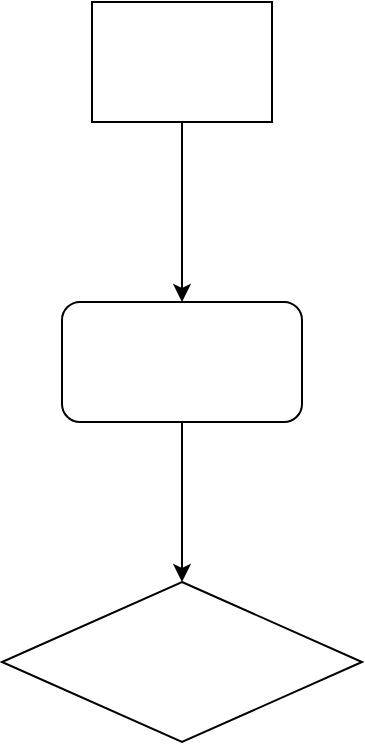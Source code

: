 <mxfile version="14.7.1" type="github">
  <diagram id="AIqt1i8gx9x0FpRuy8nn" name="Page-1">
    <mxGraphModel dx="946" dy="662" grid="1" gridSize="10" guides="1" tooltips="1" connect="1" arrows="1" fold="1" page="1" pageScale="1" pageWidth="827" pageHeight="1169" math="0" shadow="0">
      <root>
        <mxCell id="0" />
        <mxCell id="1" parent="0" />
        <mxCell id="9Ny-IWS7hl9-HqlLvZoX-3" style="edgeStyle=orthogonalEdgeStyle;rounded=0;orthogonalLoop=1;jettySize=auto;html=1;" edge="1" parent="1" source="9Ny-IWS7hl9-HqlLvZoX-1" target="9Ny-IWS7hl9-HqlLvZoX-2">
          <mxGeometry relative="1" as="geometry" />
        </mxCell>
        <mxCell id="9Ny-IWS7hl9-HqlLvZoX-1" value="" style="rounded=0;whiteSpace=wrap;html=1;" vertex="1" parent="1">
          <mxGeometry x="120" y="120" width="90" height="60" as="geometry" />
        </mxCell>
        <mxCell id="9Ny-IWS7hl9-HqlLvZoX-5" style="edgeStyle=orthogonalEdgeStyle;rounded=0;orthogonalLoop=1;jettySize=auto;html=1;entryX=0.5;entryY=0;entryDx=0;entryDy=0;" edge="1" parent="1" source="9Ny-IWS7hl9-HqlLvZoX-2" target="9Ny-IWS7hl9-HqlLvZoX-4">
          <mxGeometry relative="1" as="geometry" />
        </mxCell>
        <mxCell id="9Ny-IWS7hl9-HqlLvZoX-2" value="" style="rounded=1;whiteSpace=wrap;html=1;" vertex="1" parent="1">
          <mxGeometry x="105" y="270" width="120" height="60" as="geometry" />
        </mxCell>
        <mxCell id="9Ny-IWS7hl9-HqlLvZoX-4" value="" style="rhombus;whiteSpace=wrap;html=1;" vertex="1" parent="1">
          <mxGeometry x="75" y="410" width="180" height="80" as="geometry" />
        </mxCell>
      </root>
    </mxGraphModel>
  </diagram>
</mxfile>
